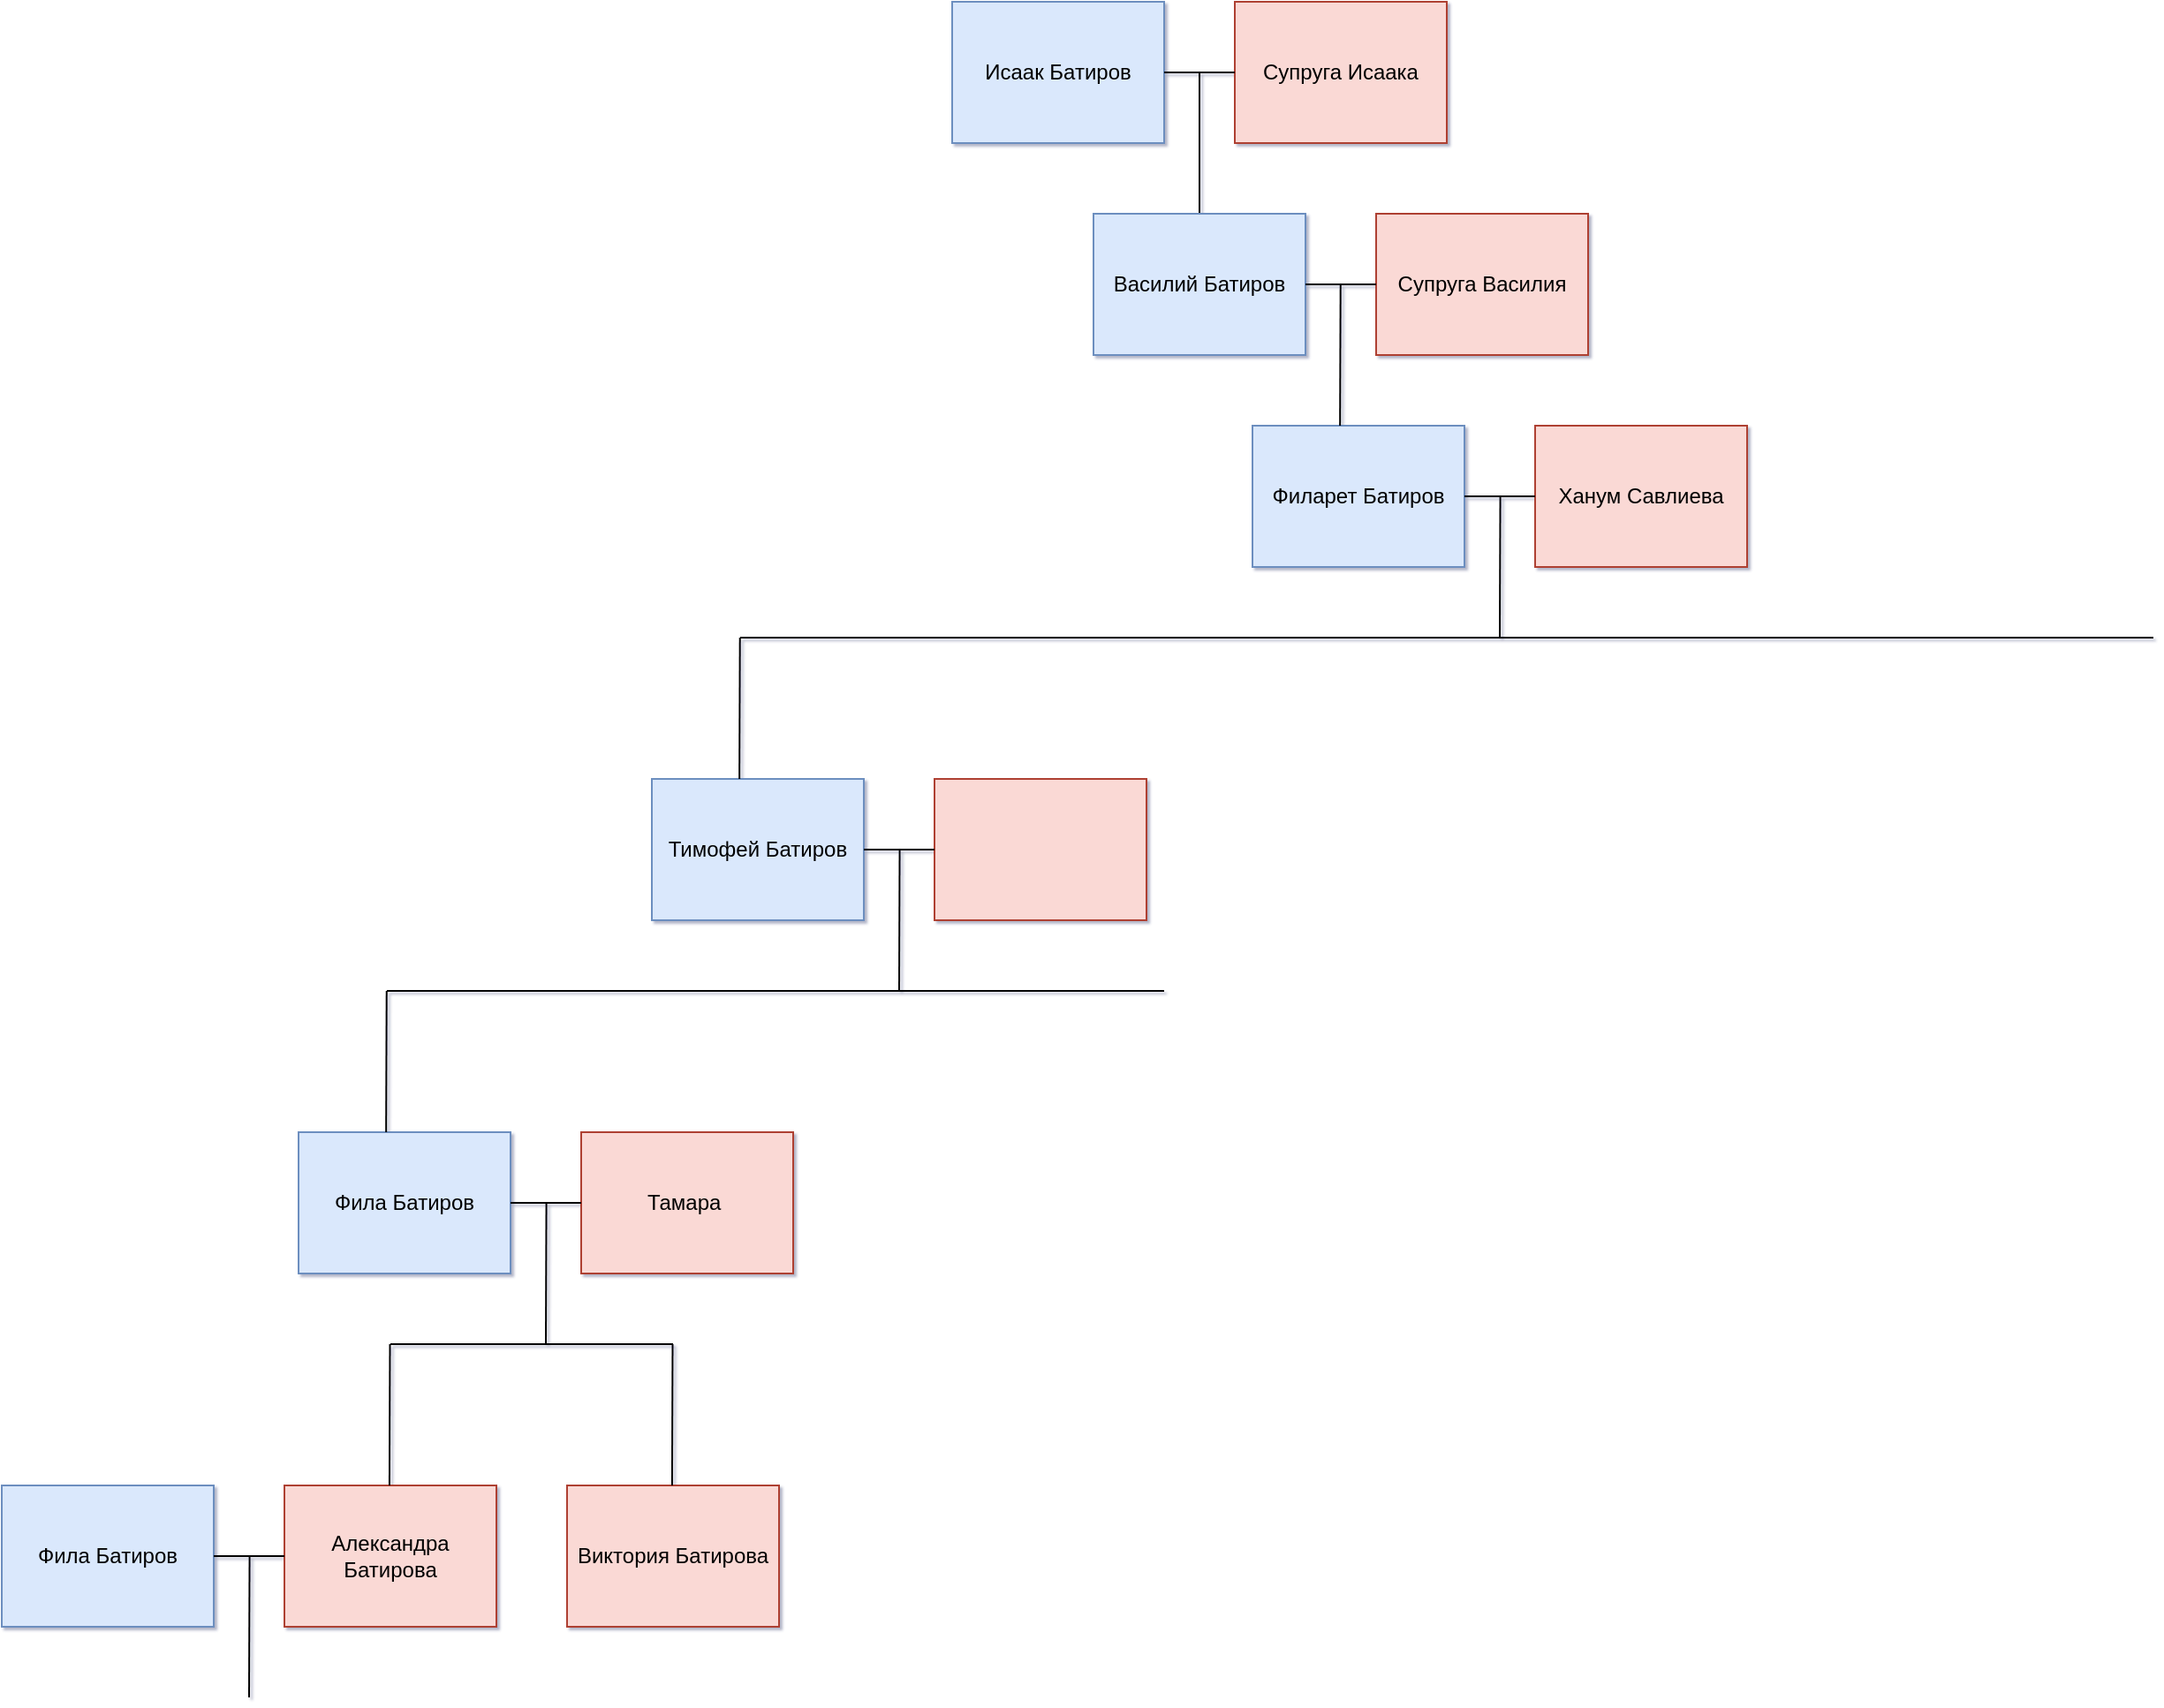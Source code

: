 <mxfile version="17.4.1" type="github">
  <diagram id="wWHne-ShAnKqNN_yMTwA" name="Page-1">
    <mxGraphModel dx="1920" dy="588" grid="1" gridSize="10" guides="1" tooltips="1" connect="1" arrows="1" fold="1" page="1" pageScale="1" pageWidth="827" pageHeight="1169" math="0" shadow="1">
      <root>
        <mxCell id="0" />
        <mxCell id="1" parent="0" />
        <mxCell id="8azdgzAkr9T4j-si9GLJ-1" value="Исаак Батиров" style="rounded=0;whiteSpace=wrap;html=1;fillColor=#dae8fc;strokeColor=#6c8ebf;" parent="1" vertex="1">
          <mxGeometry x="320" y="40" width="120" height="80" as="geometry" />
        </mxCell>
        <mxCell id="8azdgzAkr9T4j-si9GLJ-2" value="Супруга Исаака" style="rounded=0;whiteSpace=wrap;html=1;fillColor=#fad9d5;strokeColor=#ae4132;" parent="1" vertex="1">
          <mxGeometry x="480" y="40" width="120" height="80" as="geometry" />
        </mxCell>
        <mxCell id="8azdgzAkr9T4j-si9GLJ-3" value="" style="endArrow=none;html=1;rounded=0;entryX=1;entryY=0.5;entryDx=0;entryDy=0;" parent="1" source="8azdgzAkr9T4j-si9GLJ-2" target="8azdgzAkr9T4j-si9GLJ-1" edge="1">
          <mxGeometry width="50" height="50" relative="1" as="geometry">
            <mxPoint x="390" y="310" as="sourcePoint" />
            <mxPoint x="440" y="260" as="targetPoint" />
          </mxGeometry>
        </mxCell>
        <mxCell id="8azdgzAkr9T4j-si9GLJ-4" value="" style="endArrow=none;html=1;rounded=0;exitX=0.5;exitY=0;exitDx=0;exitDy=0;" parent="1" source="8azdgzAkr9T4j-si9GLJ-7" edge="1">
          <mxGeometry width="50" height="50" relative="1" as="geometry">
            <mxPoint x="460" y="160" as="sourcePoint" />
            <mxPoint x="460" y="80" as="targetPoint" />
          </mxGeometry>
        </mxCell>
        <mxCell id="8azdgzAkr9T4j-si9GLJ-5" style="edgeStyle=orthogonalEdgeStyle;rounded=0;orthogonalLoop=1;jettySize=auto;html=1;exitX=0.5;exitY=1;exitDx=0;exitDy=0;" parent="1" source="8azdgzAkr9T4j-si9GLJ-2" target="8azdgzAkr9T4j-si9GLJ-2" edge="1">
          <mxGeometry relative="1" as="geometry" />
        </mxCell>
        <mxCell id="8azdgzAkr9T4j-si9GLJ-7" value="Василий Батиров" style="rounded=0;whiteSpace=wrap;html=1;fillColor=#dae8fc;strokeColor=#6c8ebf;" parent="1" vertex="1">
          <mxGeometry x="400" y="160" width="120" height="80" as="geometry" />
        </mxCell>
        <mxCell id="8azdgzAkr9T4j-si9GLJ-8" value="Супруга Василия" style="rounded=0;whiteSpace=wrap;html=1;fillColor=#fad9d5;strokeColor=#ae4132;" parent="1" vertex="1">
          <mxGeometry x="560" y="160" width="120" height="80" as="geometry" />
        </mxCell>
        <mxCell id="8azdgzAkr9T4j-si9GLJ-9" value="" style="endArrow=none;html=1;rounded=0;entryX=1;entryY=0.5;entryDx=0;entryDy=0;" parent="1" source="8azdgzAkr9T4j-si9GLJ-8" target="8azdgzAkr9T4j-si9GLJ-7" edge="1">
          <mxGeometry width="50" height="50" relative="1" as="geometry">
            <mxPoint x="470" y="430" as="sourcePoint" />
            <mxPoint x="520" y="380" as="targetPoint" />
          </mxGeometry>
        </mxCell>
        <mxCell id="8azdgzAkr9T4j-si9GLJ-10" style="edgeStyle=orthogonalEdgeStyle;rounded=0;orthogonalLoop=1;jettySize=auto;html=1;exitX=0.5;exitY=1;exitDx=0;exitDy=0;" parent="1" source="8azdgzAkr9T4j-si9GLJ-8" target="8azdgzAkr9T4j-si9GLJ-8" edge="1">
          <mxGeometry relative="1" as="geometry" />
        </mxCell>
        <mxCell id="8azdgzAkr9T4j-si9GLJ-11" value="Филарет Батиров" style="rounded=0;whiteSpace=wrap;html=1;fillColor=#dae8fc;strokeColor=#6c8ebf;" parent="1" vertex="1">
          <mxGeometry x="490" y="280" width="120" height="80" as="geometry" />
        </mxCell>
        <mxCell id="8azdgzAkr9T4j-si9GLJ-12" value="Ханум Савлиева" style="rounded=0;whiteSpace=wrap;html=1;fillColor=#fad9d5;strokeColor=#ae4132;" parent="1" vertex="1">
          <mxGeometry x="650" y="280" width="120" height="80" as="geometry" />
        </mxCell>
        <mxCell id="8azdgzAkr9T4j-si9GLJ-13" value="" style="endArrow=none;html=1;rounded=0;entryX=1;entryY=0.5;entryDx=0;entryDy=0;" parent="1" source="8azdgzAkr9T4j-si9GLJ-12" target="8azdgzAkr9T4j-si9GLJ-11" edge="1">
          <mxGeometry width="50" height="50" relative="1" as="geometry">
            <mxPoint x="560" y="550" as="sourcePoint" />
            <mxPoint x="610" y="500" as="targetPoint" />
          </mxGeometry>
        </mxCell>
        <mxCell id="8azdgzAkr9T4j-si9GLJ-14" style="edgeStyle=orthogonalEdgeStyle;rounded=0;orthogonalLoop=1;jettySize=auto;html=1;exitX=0.5;exitY=1;exitDx=0;exitDy=0;" parent="1" source="8azdgzAkr9T4j-si9GLJ-12" target="8azdgzAkr9T4j-si9GLJ-12" edge="1">
          <mxGeometry relative="1" as="geometry" />
        </mxCell>
        <mxCell id="8azdgzAkr9T4j-si9GLJ-15" value="" style="endArrow=none;html=1;rounded=0;" parent="1" edge="1">
          <mxGeometry width="50" height="50" relative="1" as="geometry">
            <mxPoint x="630" y="400" as="sourcePoint" />
            <mxPoint x="630.29" y="320" as="targetPoint" />
          </mxGeometry>
        </mxCell>
        <mxCell id="8azdgzAkr9T4j-si9GLJ-16" value="" style="endArrow=none;html=1;rounded=0;" parent="1" edge="1">
          <mxGeometry width="50" height="50" relative="1" as="geometry">
            <mxPoint x="200" y="400" as="sourcePoint" />
            <mxPoint x="1000" y="400" as="targetPoint" />
          </mxGeometry>
        </mxCell>
        <mxCell id="8azdgzAkr9T4j-si9GLJ-17" value="" style="endArrow=none;html=1;rounded=0;" parent="1" edge="1">
          <mxGeometry width="50" height="50" relative="1" as="geometry">
            <mxPoint x="539.58" y="280.0" as="sourcePoint" />
            <mxPoint x="539.87" y="200" as="targetPoint" />
          </mxGeometry>
        </mxCell>
        <mxCell id="8azdgzAkr9T4j-si9GLJ-18" value="Тимофей Батиров" style="rounded=0;whiteSpace=wrap;html=1;fillColor=#dae8fc;strokeColor=#6c8ebf;" parent="1" vertex="1">
          <mxGeometry x="150" y="480" width="120" height="80" as="geometry" />
        </mxCell>
        <mxCell id="8azdgzAkr9T4j-si9GLJ-19" value="" style="rounded=0;whiteSpace=wrap;html=1;fillColor=#fad9d5;strokeColor=#ae4132;" parent="1" vertex="1">
          <mxGeometry x="310" y="480" width="120" height="80" as="geometry" />
        </mxCell>
        <mxCell id="8azdgzAkr9T4j-si9GLJ-20" value="" style="endArrow=none;html=1;rounded=0;entryX=1;entryY=0.5;entryDx=0;entryDy=0;" parent="1" source="8azdgzAkr9T4j-si9GLJ-19" target="8azdgzAkr9T4j-si9GLJ-18" edge="1">
          <mxGeometry width="50" height="50" relative="1" as="geometry">
            <mxPoint x="220" y="750" as="sourcePoint" />
            <mxPoint x="270" y="700" as="targetPoint" />
          </mxGeometry>
        </mxCell>
        <mxCell id="8azdgzAkr9T4j-si9GLJ-21" value="" style="endArrow=none;html=1;rounded=0;" parent="1" edge="1">
          <mxGeometry width="50" height="50" relative="1" as="geometry">
            <mxPoint x="290" y="600.0" as="sourcePoint" />
            <mxPoint x="290.29" y="520" as="targetPoint" />
          </mxGeometry>
        </mxCell>
        <mxCell id="8azdgzAkr9T4j-si9GLJ-22" value="" style="endArrow=none;html=1;rounded=0;" parent="1" edge="1">
          <mxGeometry width="50" height="50" relative="1" as="geometry">
            <mxPoint x="199.58" y="480.0" as="sourcePoint" />
            <mxPoint x="199.87" y="400" as="targetPoint" />
          </mxGeometry>
        </mxCell>
        <mxCell id="8azdgzAkr9T4j-si9GLJ-23" value="" style="endArrow=none;html=1;rounded=0;" parent="1" edge="1">
          <mxGeometry width="50" height="50" relative="1" as="geometry">
            <mxPoint y="600" as="sourcePoint" />
            <mxPoint x="440" y="600.0" as="targetPoint" />
          </mxGeometry>
        </mxCell>
        <mxCell id="8azdgzAkr9T4j-si9GLJ-26" value="Фила Батиров" style="rounded=0;whiteSpace=wrap;html=1;fillColor=#dae8fc;strokeColor=#6c8ebf;" parent="1" vertex="1">
          <mxGeometry x="-50" y="680" width="120" height="80" as="geometry" />
        </mxCell>
        <mxCell id="8azdgzAkr9T4j-si9GLJ-27" value="Тамара&amp;nbsp;" style="rounded=0;whiteSpace=wrap;html=1;fillColor=#fad9d5;strokeColor=#ae4132;" parent="1" vertex="1">
          <mxGeometry x="110" y="680" width="120" height="80" as="geometry" />
        </mxCell>
        <mxCell id="8azdgzAkr9T4j-si9GLJ-28" value="" style="endArrow=none;html=1;rounded=0;entryX=1;entryY=0.5;entryDx=0;entryDy=0;" parent="1" source="8azdgzAkr9T4j-si9GLJ-27" target="8azdgzAkr9T4j-si9GLJ-26" edge="1">
          <mxGeometry width="50" height="50" relative="1" as="geometry">
            <mxPoint x="20" y="950" as="sourcePoint" />
            <mxPoint x="70" y="900" as="targetPoint" />
          </mxGeometry>
        </mxCell>
        <mxCell id="8azdgzAkr9T4j-si9GLJ-29" value="" style="endArrow=none;html=1;rounded=0;" parent="1" edge="1">
          <mxGeometry width="50" height="50" relative="1" as="geometry">
            <mxPoint x="90" y="800.0" as="sourcePoint" />
            <mxPoint x="90.29" y="720" as="targetPoint" />
          </mxGeometry>
        </mxCell>
        <mxCell id="8azdgzAkr9T4j-si9GLJ-30" value="" style="endArrow=none;html=1;rounded=0;" parent="1" edge="1">
          <mxGeometry width="50" height="50" relative="1" as="geometry">
            <mxPoint x="-0.42" y="680.0" as="sourcePoint" />
            <mxPoint x="-0.13" y="600" as="targetPoint" />
          </mxGeometry>
        </mxCell>
        <mxCell id="UtYaq4S0Bj3diOGqPEKm-1" value="Фила Батиров" style="rounded=0;whiteSpace=wrap;html=1;fillColor=#dae8fc;strokeColor=#6c8ebf;" vertex="1" parent="1">
          <mxGeometry x="-218" y="880" width="120" height="80" as="geometry" />
        </mxCell>
        <mxCell id="UtYaq4S0Bj3diOGqPEKm-2" value="Александра Батирова" style="rounded=0;whiteSpace=wrap;html=1;fillColor=#fad9d5;strokeColor=#ae4132;" vertex="1" parent="1">
          <mxGeometry x="-58" y="880" width="120" height="80" as="geometry" />
        </mxCell>
        <mxCell id="UtYaq4S0Bj3diOGqPEKm-3" value="" style="endArrow=none;html=1;rounded=0;entryX=1;entryY=0.5;entryDx=0;entryDy=0;" edge="1" parent="1" source="UtYaq4S0Bj3diOGqPEKm-2" target="UtYaq4S0Bj3diOGqPEKm-1">
          <mxGeometry width="50" height="50" relative="1" as="geometry">
            <mxPoint x="-148" y="1150" as="sourcePoint" />
            <mxPoint x="-98" y="1100" as="targetPoint" />
          </mxGeometry>
        </mxCell>
        <mxCell id="UtYaq4S0Bj3diOGqPEKm-4" value="" style="endArrow=none;html=1;rounded=0;" edge="1" parent="1">
          <mxGeometry width="50" height="50" relative="1" as="geometry">
            <mxPoint x="-78" y="1000" as="sourcePoint" />
            <mxPoint x="-77.71" y="920" as="targetPoint" />
          </mxGeometry>
        </mxCell>
        <mxCell id="UtYaq4S0Bj3diOGqPEKm-5" value="" style="endArrow=none;html=1;rounded=0;" edge="1" parent="1">
          <mxGeometry width="50" height="50" relative="1" as="geometry">
            <mxPoint x="2" y="800" as="sourcePoint" />
            <mxPoint x="162" y="800" as="targetPoint" />
          </mxGeometry>
        </mxCell>
        <mxCell id="UtYaq4S0Bj3diOGqPEKm-6" value="" style="endArrow=none;html=1;rounded=0;" edge="1" parent="1">
          <mxGeometry width="50" height="50" relative="1" as="geometry">
            <mxPoint x="1.47" y="880" as="sourcePoint" />
            <mxPoint x="1.76" y="800" as="targetPoint" />
          </mxGeometry>
        </mxCell>
        <mxCell id="UtYaq4S0Bj3diOGqPEKm-8" value="Виктория Батирова" style="rounded=0;whiteSpace=wrap;html=1;fillColor=#fad9d5;strokeColor=#ae4132;" vertex="1" parent="1">
          <mxGeometry x="102" y="880" width="120" height="80" as="geometry" />
        </mxCell>
        <mxCell id="UtYaq4S0Bj3diOGqPEKm-10" value="" style="endArrow=none;html=1;rounded=0;" edge="1" parent="1">
          <mxGeometry width="50" height="50" relative="1" as="geometry">
            <mxPoint x="161.47" y="880" as="sourcePoint" />
            <mxPoint x="161.76" y="800" as="targetPoint" />
          </mxGeometry>
        </mxCell>
      </root>
    </mxGraphModel>
  </diagram>
</mxfile>
